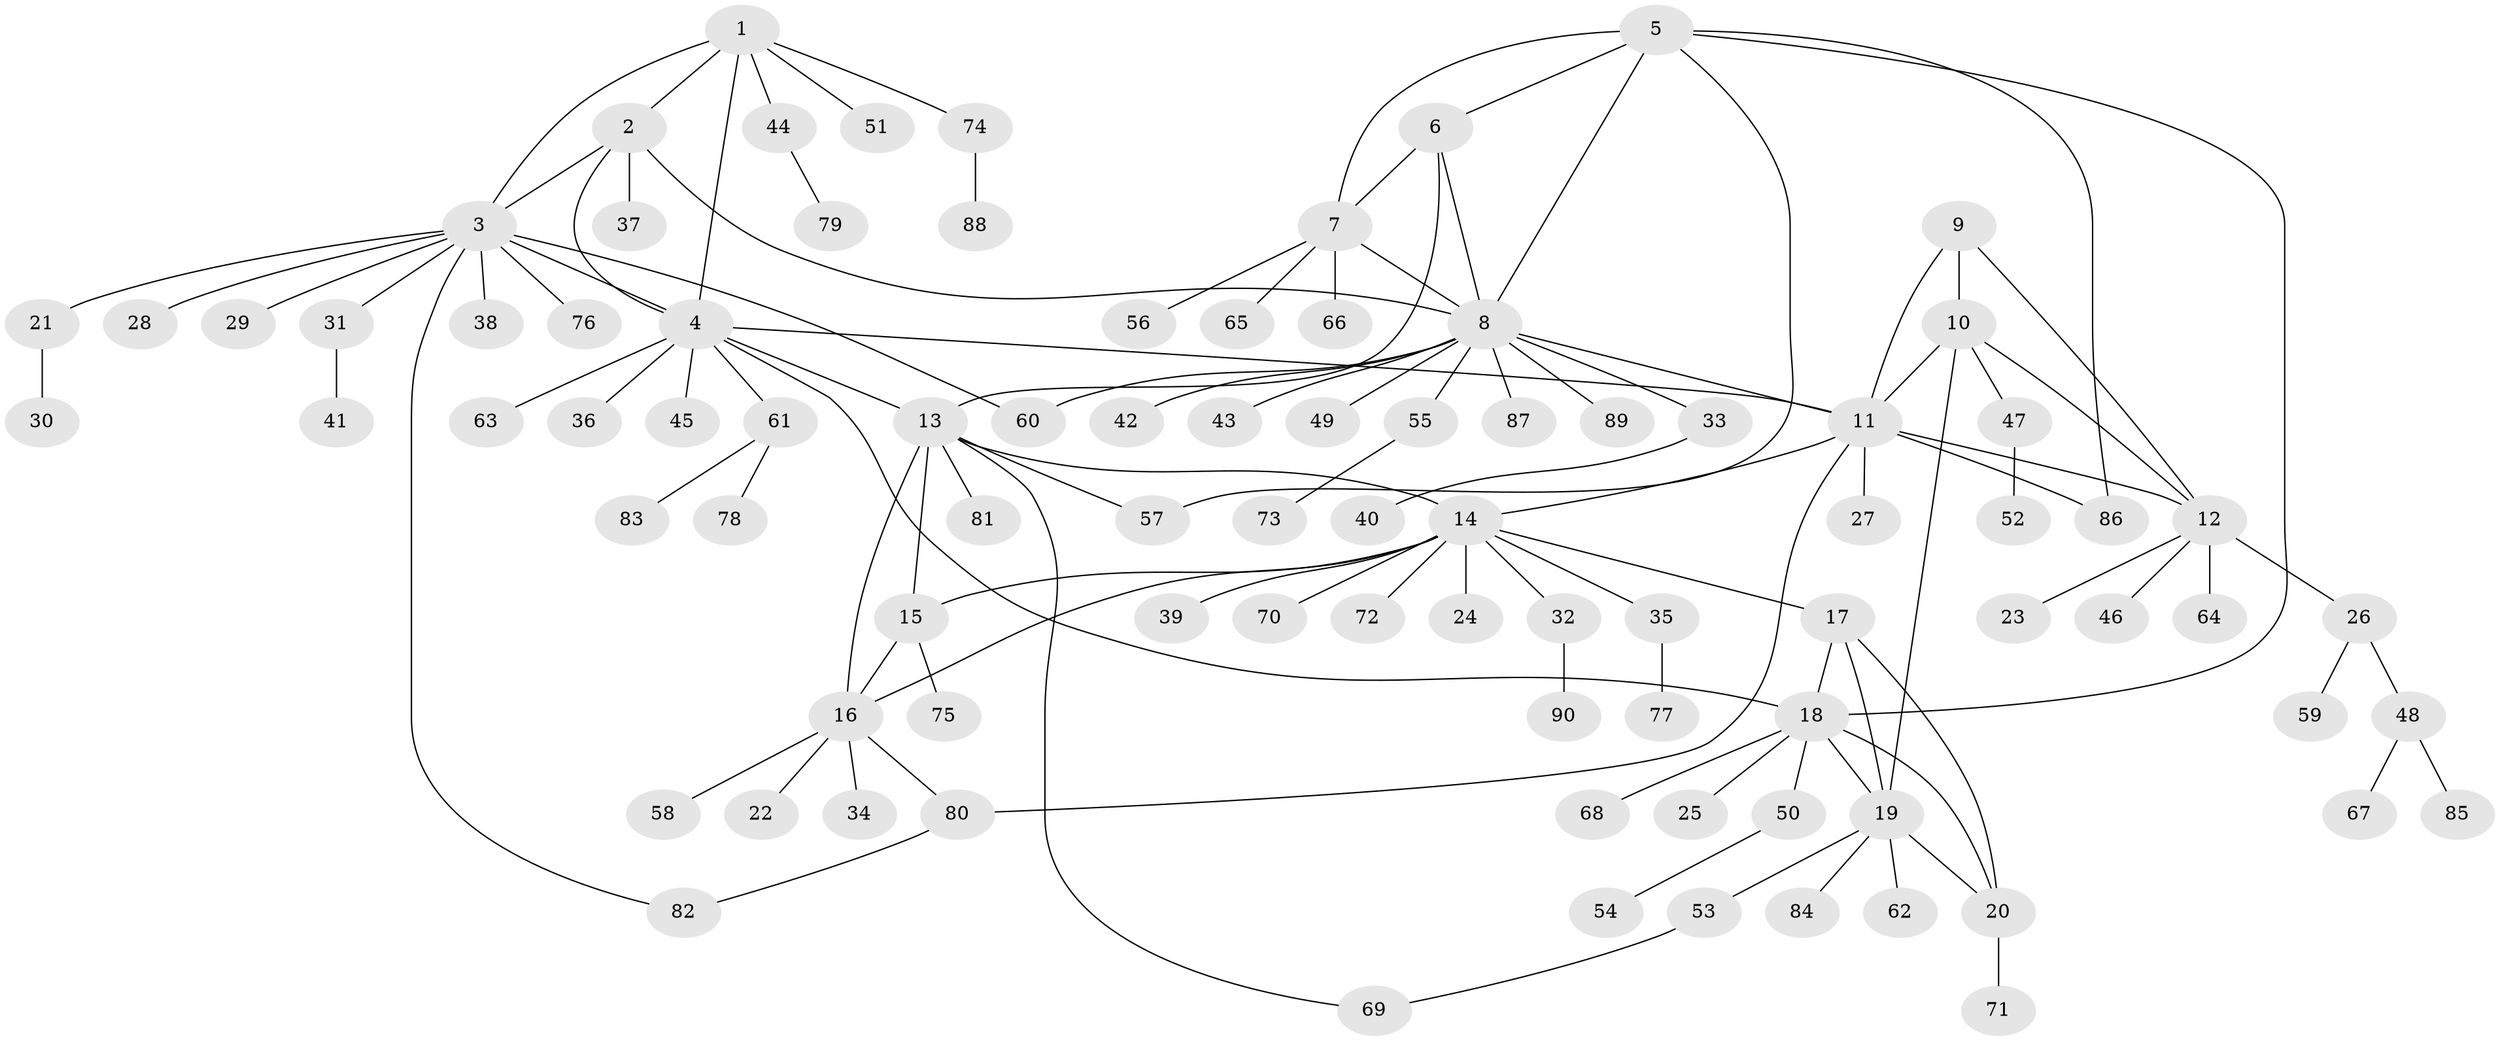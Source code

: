// Generated by graph-tools (version 1.1) at 2025/11/02/27/25 16:11:30]
// undirected, 90 vertices, 116 edges
graph export_dot {
graph [start="1"]
  node [color=gray90,style=filled];
  1;
  2;
  3;
  4;
  5;
  6;
  7;
  8;
  9;
  10;
  11;
  12;
  13;
  14;
  15;
  16;
  17;
  18;
  19;
  20;
  21;
  22;
  23;
  24;
  25;
  26;
  27;
  28;
  29;
  30;
  31;
  32;
  33;
  34;
  35;
  36;
  37;
  38;
  39;
  40;
  41;
  42;
  43;
  44;
  45;
  46;
  47;
  48;
  49;
  50;
  51;
  52;
  53;
  54;
  55;
  56;
  57;
  58;
  59;
  60;
  61;
  62;
  63;
  64;
  65;
  66;
  67;
  68;
  69;
  70;
  71;
  72;
  73;
  74;
  75;
  76;
  77;
  78;
  79;
  80;
  81;
  82;
  83;
  84;
  85;
  86;
  87;
  88;
  89;
  90;
  1 -- 2;
  1 -- 3;
  1 -- 4;
  1 -- 44;
  1 -- 51;
  1 -- 74;
  2 -- 3;
  2 -- 4;
  2 -- 8;
  2 -- 37;
  3 -- 4;
  3 -- 21;
  3 -- 28;
  3 -- 29;
  3 -- 31;
  3 -- 38;
  3 -- 60;
  3 -- 76;
  3 -- 82;
  4 -- 11;
  4 -- 13;
  4 -- 18;
  4 -- 36;
  4 -- 45;
  4 -- 61;
  4 -- 63;
  5 -- 6;
  5 -- 7;
  5 -- 8;
  5 -- 18;
  5 -- 57;
  5 -- 86;
  6 -- 7;
  6 -- 8;
  6 -- 13;
  7 -- 8;
  7 -- 56;
  7 -- 65;
  7 -- 66;
  8 -- 11;
  8 -- 33;
  8 -- 42;
  8 -- 43;
  8 -- 49;
  8 -- 55;
  8 -- 60;
  8 -- 87;
  8 -- 89;
  9 -- 10;
  9 -- 11;
  9 -- 12;
  10 -- 11;
  10 -- 12;
  10 -- 19;
  10 -- 47;
  11 -- 12;
  11 -- 14;
  11 -- 27;
  11 -- 80;
  11 -- 86;
  12 -- 23;
  12 -- 26;
  12 -- 46;
  12 -- 64;
  13 -- 14;
  13 -- 15;
  13 -- 16;
  13 -- 57;
  13 -- 69;
  13 -- 81;
  14 -- 15;
  14 -- 16;
  14 -- 17;
  14 -- 24;
  14 -- 32;
  14 -- 35;
  14 -- 39;
  14 -- 70;
  14 -- 72;
  15 -- 16;
  15 -- 75;
  16 -- 22;
  16 -- 34;
  16 -- 58;
  16 -- 80;
  17 -- 18;
  17 -- 19;
  17 -- 20;
  18 -- 19;
  18 -- 20;
  18 -- 25;
  18 -- 50;
  18 -- 68;
  19 -- 20;
  19 -- 53;
  19 -- 62;
  19 -- 84;
  20 -- 71;
  21 -- 30;
  26 -- 48;
  26 -- 59;
  31 -- 41;
  32 -- 90;
  33 -- 40;
  35 -- 77;
  44 -- 79;
  47 -- 52;
  48 -- 67;
  48 -- 85;
  50 -- 54;
  53 -- 69;
  55 -- 73;
  61 -- 78;
  61 -- 83;
  74 -- 88;
  80 -- 82;
}
